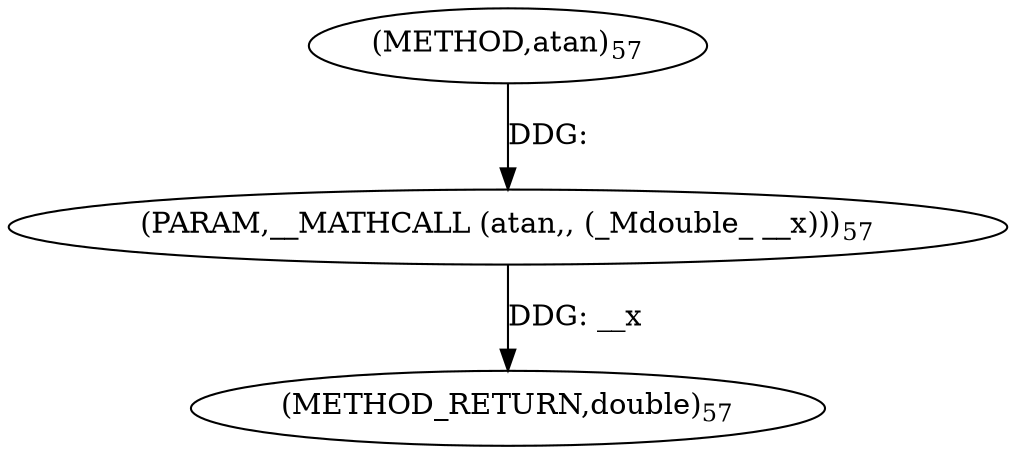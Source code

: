 digraph "atan" {  
"6242" [label = <(METHOD,atan)<SUB>57</SUB>> ]
"6244" [label = <(METHOD_RETURN,double)<SUB>57</SUB>> ]
"6243" [label = <(PARAM,__MATHCALL (atan,, (_Mdouble_ __x)))<SUB>57</SUB>> ]
  "6243" -> "6244"  [ label = "DDG: __x"] 
  "6242" -> "6243"  [ label = "DDG: "] 
}
